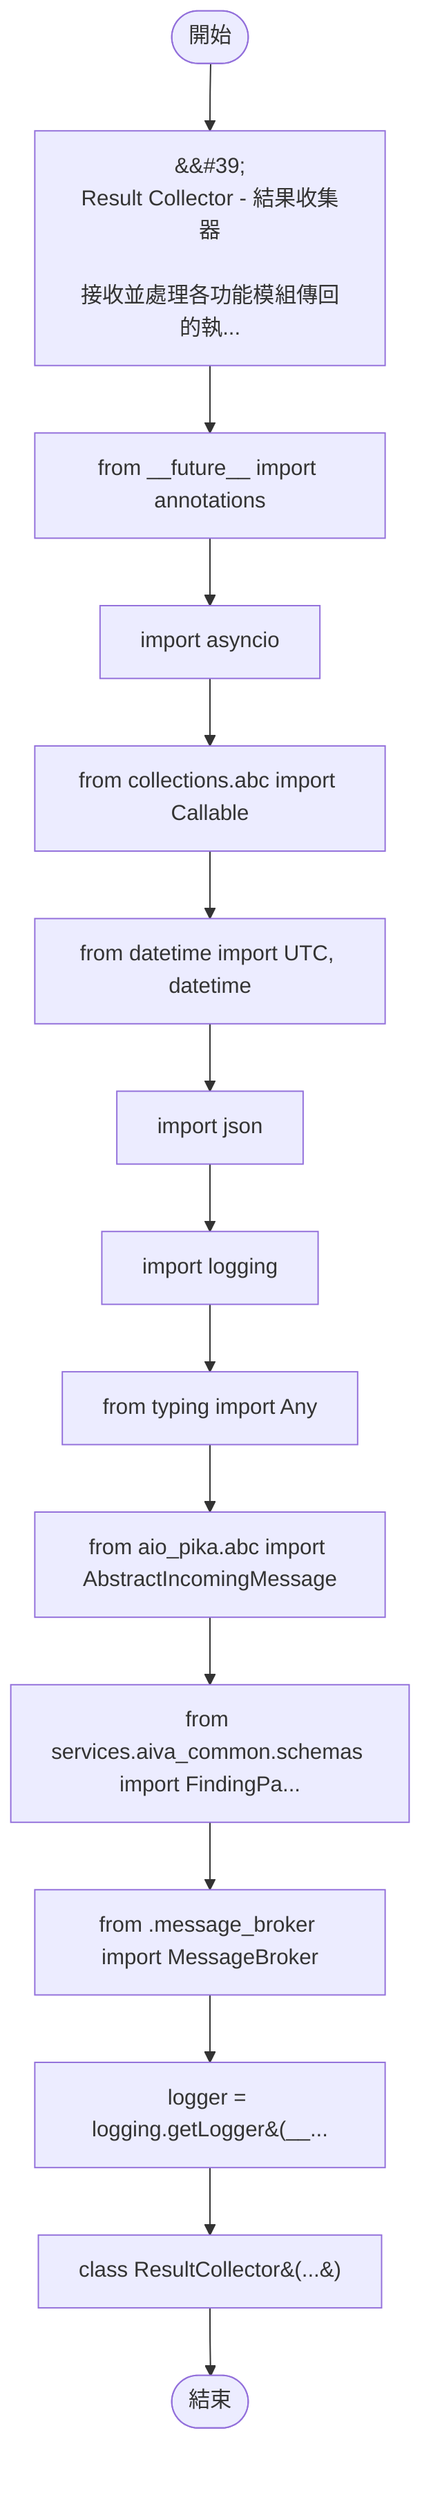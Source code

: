 flowchart TB
    n1([開始])
    n2([結束])
    n3[&amp;&#35;39;\nResult Collector - 結果收集器\n\n接收並處理各功能模組傳回的執...]
    n4[from __future__ import annotations]
    n5[import asyncio]
    n6[from collections.abc import Callable]
    n7[from datetime import UTC, datetime]
    n8[import json]
    n9[import logging]
    n10[from typing import Any]
    n11[from aio_pika.abc import AbstractIncomingMessage]
    n12[from services.aiva_common.schemas import FindingPa...]
    n13[from .message_broker import MessageBroker]
    n14[logger = logging.getLogger&#40;__...]
    n15[class ResultCollector&#40;...&#41;]
    n1 --> n3
    n3 --> n4
    n4 --> n5
    n5 --> n6
    n6 --> n7
    n7 --> n8
    n8 --> n9
    n9 --> n10
    n10 --> n11
    n11 --> n12
    n12 --> n13
    n13 --> n14
    n14 --> n15
    n15 --> n2